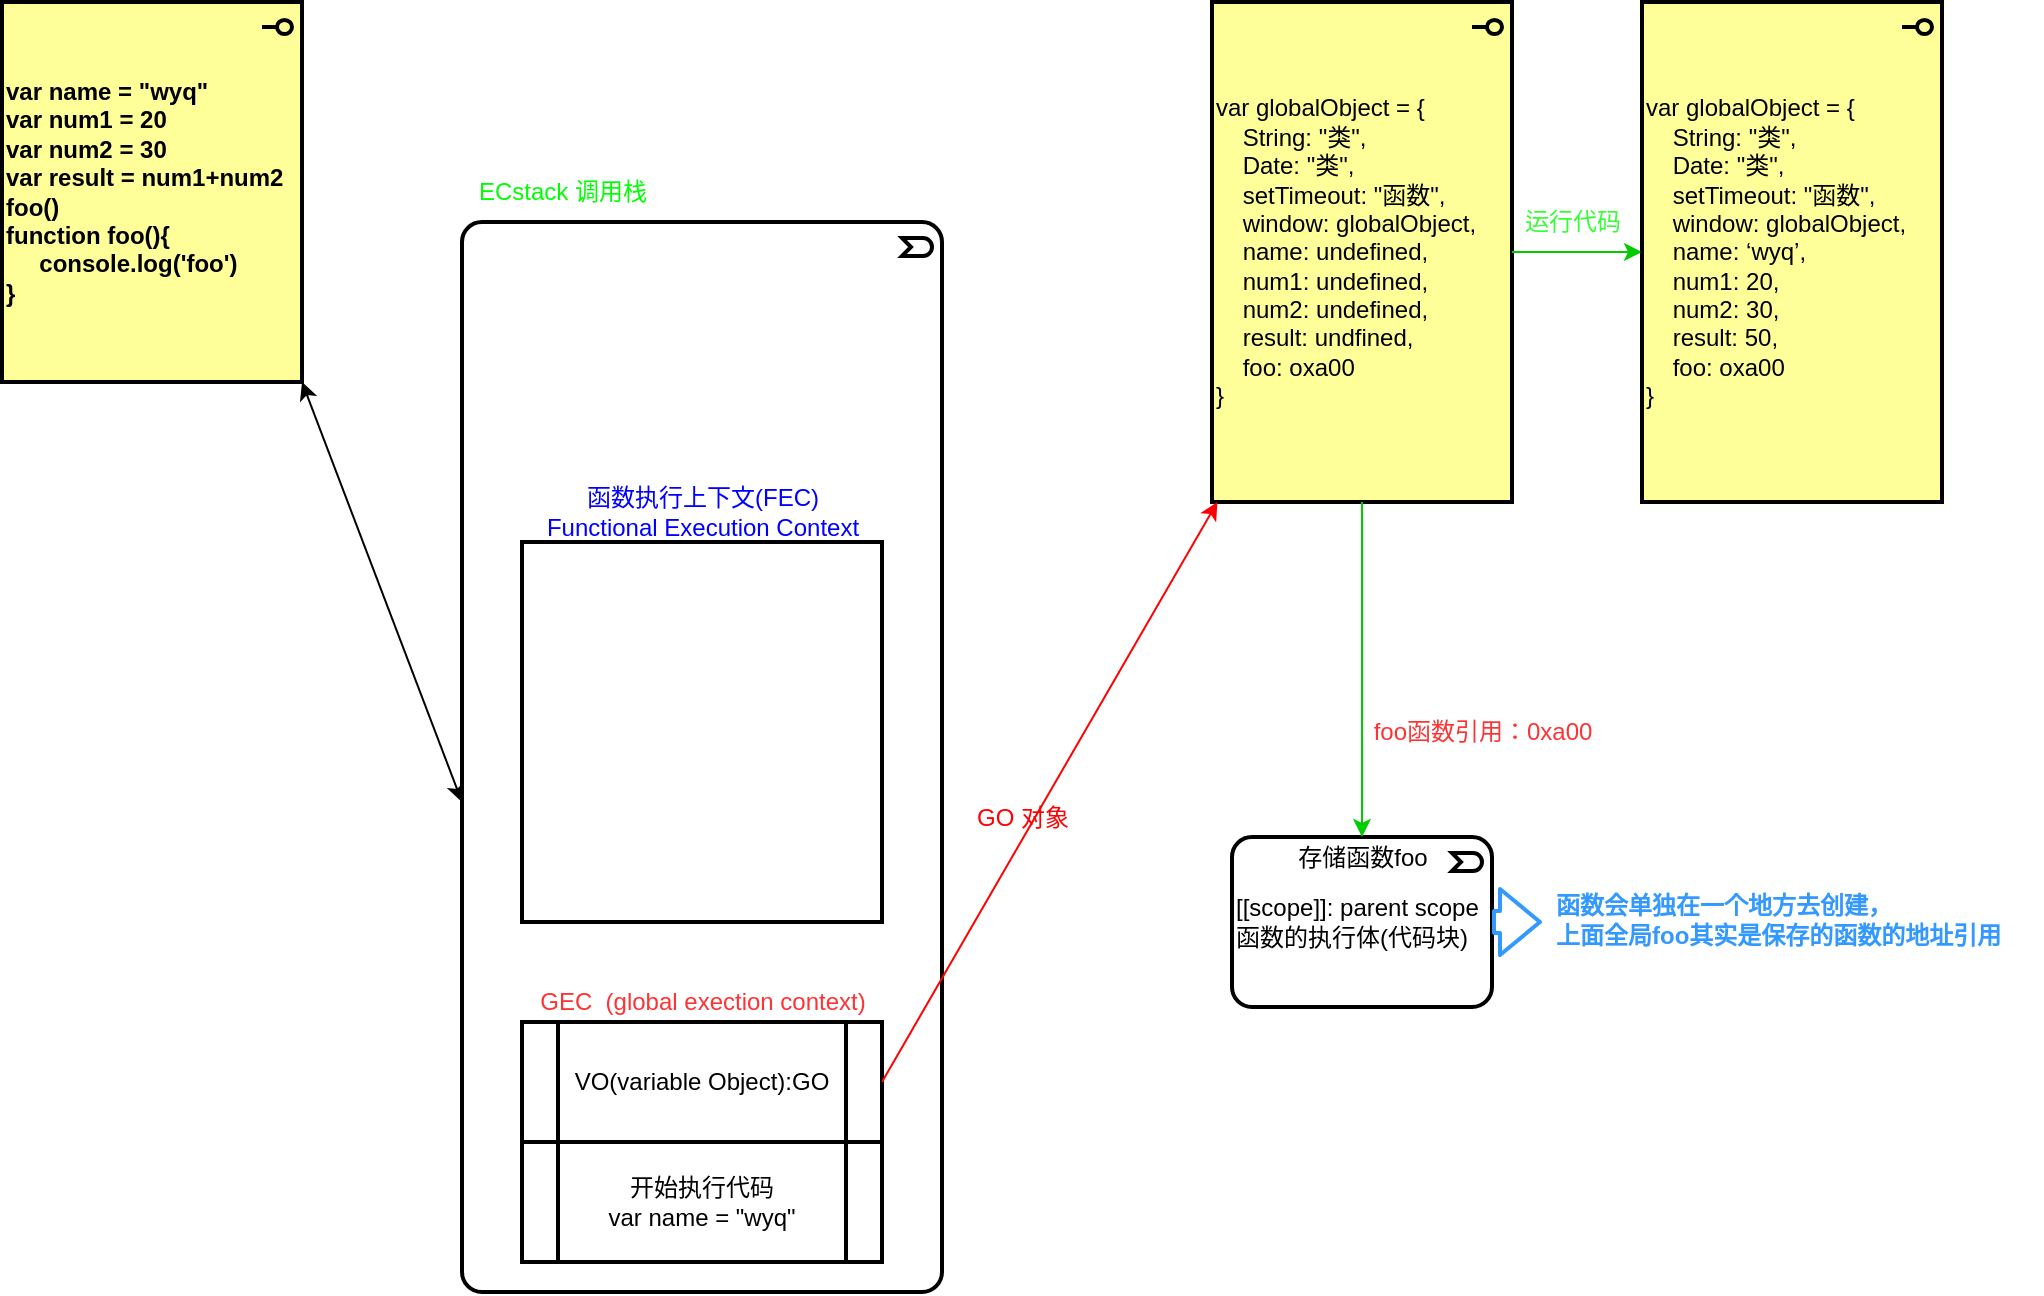 <mxfile>
    <diagram id="SLLLjJi9UvH2CaD998XD" name="第 1 页">
        <mxGraphModel dx="1370" dy="1160" grid="1" gridSize="10" guides="1" tooltips="1" connect="1" arrows="1" fold="1" page="0" pageScale="1" pageWidth="827" pageHeight="1169" math="0" shadow="0">
            <root>
                <mxCell id="0"/>
                <mxCell id="1" parent="0"/>
                <mxCell id="12" value="&lt;b&gt;&lt;font color=&quot;#000000&quot;&gt;var name = &quot;wyq&quot;&lt;br&gt;var num1 = 20&lt;br&gt;var num2 = 30&lt;br&gt;var result = num1+num2&lt;br&gt;foo()&lt;br&gt;function foo(){&lt;br&gt;&amp;nbsp; &amp;nbsp; &amp;nbsp;console.log('foo')&lt;br&gt;}&lt;/font&gt;&lt;/b&gt;" style="html=1;outlineConnect=0;whiteSpace=wrap;fillColor=#ffff99;shape=mxgraph.archimate3.application;appType=interface;archiType=square;fontColor=#33FF33;align=left;strokeWidth=2;" vertex="1" parent="1">
                    <mxGeometry x="-310" y="-40" width="150" height="190" as="geometry"/>
                </mxCell>
                <mxCell id="13" value="" style="endArrow=classic;startArrow=classic;html=1;fontColor=#000000;entryX=1;entryY=1;entryDx=0;entryDy=0;entryPerimeter=0;" edge="1" parent="1" target="12">
                    <mxGeometry width="50" height="50" relative="1" as="geometry">
                        <mxPoint x="-80" y="360" as="sourcePoint"/>
                        <mxPoint x="180" y="350" as="targetPoint"/>
                    </mxGeometry>
                </mxCell>
                <mxCell id="16" value="" style="html=1;outlineConnect=0;whiteSpace=wrap;fillColor=#FFFFFF;shape=mxgraph.archimate3.application;appType=event;archiType=rounded;fontColor=#000000;strokeColor=#000000;strokeWidth=2;" vertex="1" parent="1">
                    <mxGeometry x="-80" y="70" width="240" height="535" as="geometry"/>
                </mxCell>
                <mxCell id="18" value="&lt;font color=&quot;#000000&quot;&gt;开始执行代码&lt;br&gt;var name = &quot;wyq&quot;&lt;br&gt;&lt;/font&gt;" style="shape=process;whiteSpace=wrap;html=1;backgroundOutline=1;fillColor=#FFFFFF;strokeColor=#000000;strokeWidth=2;" vertex="1" parent="1">
                    <mxGeometry x="-50" y="530" width="180" height="60" as="geometry"/>
                </mxCell>
                <mxCell id="20" value="&lt;font color=&quot;#000000&quot;&gt;VO(variable Object):GO&lt;/font&gt;" style="shape=process;whiteSpace=wrap;html=1;backgroundOutline=1;fillColor=#FFFFFF;strokeColor=#000000;strokeWidth=2;" vertex="1" parent="1">
                    <mxGeometry x="-50" y="470" width="180" height="60" as="geometry"/>
                </mxCell>
                <mxCell id="22" value="&lt;font color=&quot;#000000&quot;&gt;var globalObject = {&lt;br&gt;&amp;nbsp; &amp;nbsp; String: &quot;类&quot;,&lt;br&gt;&amp;nbsp; &amp;nbsp; Date: &quot;类&quot;,&lt;br&gt;&amp;nbsp; &amp;nbsp; setTimeout: &quot;函数&quot;,&lt;br&gt;&amp;nbsp; &amp;nbsp; window: globalObject,&lt;br&gt;&amp;nbsp; &amp;nbsp; name: undefined,&lt;br&gt;&amp;nbsp; &amp;nbsp; num1: undefined,&lt;br&gt;&amp;nbsp; &amp;nbsp; num2: undefined,&lt;br&gt;&amp;nbsp; &amp;nbsp; result: undfined,&lt;br&gt;&amp;nbsp; &amp;nbsp; foo: oxa00&lt;br&gt;}&lt;/font&gt;" style="html=1;outlineConnect=0;whiteSpace=wrap;fillColor=#ffff99;shape=mxgraph.archimate3.application;appType=interface;archiType=square;fontColor=#33FF33;align=left;strokeWidth=2;" vertex="1" parent="1">
                    <mxGeometry x="295" y="-40" width="150" height="250" as="geometry"/>
                </mxCell>
                <mxCell id="23" value="" style="endArrow=classic;html=1;fontColor=#000000;exitX=1;exitY=0.5;exitDx=0;exitDy=0;strokeColor=#FF0000;" edge="1" parent="1" source="20" target="22">
                    <mxGeometry width="50" height="50" relative="1" as="geometry">
                        <mxPoint x="60" y="400" as="sourcePoint"/>
                        <mxPoint x="110" y="350" as="targetPoint"/>
                    </mxGeometry>
                </mxCell>
                <mxCell id="24" value="&lt;font color=&quot;#ff0000&quot;&gt;GO 对象&lt;/font&gt;" style="text;html=1;align=center;verticalAlign=middle;resizable=0;points=[];autosize=1;strokeColor=none;fillColor=none;fontColor=#000000;" vertex="1" parent="1">
                    <mxGeometry x="170" y="357.5" width="60" height="20" as="geometry"/>
                </mxCell>
                <mxCell id="25" value="&lt;font color=&quot;#ff3333&quot;&gt;GEC&amp;nbsp; (global exection context&lt;span&gt;)&lt;/span&gt;&lt;/font&gt;" style="text;html=1;align=center;verticalAlign=middle;resizable=0;points=[];autosize=1;strokeColor=none;fillColor=none;fontColor=#FF0000;" vertex="1" parent="1">
                    <mxGeometry x="-50" y="450" width="180" height="20" as="geometry"/>
                </mxCell>
                <mxCell id="29" value="&lt;font color=&quot;#00ff00&quot;&gt;ECstack 调用栈&lt;/font&gt;" style="text;html=1;align=center;verticalAlign=middle;resizable=0;points=[];autosize=1;strokeColor=none;fillColor=none;fontColor=#000000;" vertex="1" parent="1">
                    <mxGeometry x="-80" y="45" width="100" height="20" as="geometry"/>
                </mxCell>
                <mxCell id="30" value="[[scope]]: parent scope&lt;br&gt;函数的执行体(代码块)" style="html=1;outlineConnect=0;whiteSpace=wrap;fillColor=#FFFFFF;shape=mxgraph.archimate3.application;appType=event;archiType=rounded;fontColor=#000000;strokeColor=#000000;align=left;strokeWidth=2;" vertex="1" parent="1">
                    <mxGeometry x="305" y="377.5" width="130" height="85" as="geometry"/>
                </mxCell>
                <mxCell id="31" value="&lt;font color=&quot;#000000&quot;&gt;存储函数foo&lt;/font&gt;" style="text;html=1;align=center;verticalAlign=middle;resizable=0;points=[];autosize=1;strokeColor=none;fillColor=none;fontColor=#00FF00;" vertex="1" parent="1">
                    <mxGeometry x="330" y="377.5" width="80" height="20" as="geometry"/>
                </mxCell>
                <mxCell id="32" value="" style="endArrow=classic;html=1;fontColor=#33FF33;strokeColor=#00CC00;entryX=0.5;entryY=0;entryDx=0;entryDy=0;entryPerimeter=0;startArrow=none;" edge="1" parent="1" target="30">
                    <mxGeometry width="50" height="50" relative="1" as="geometry">
                        <mxPoint x="370" y="357.5" as="sourcePoint"/>
                        <mxPoint x="485" y="480" as="targetPoint"/>
                    </mxGeometry>
                </mxCell>
                <mxCell id="34" value="" style="endArrow=classic;html=1;fontColor=#000000;strokeColor=#00CC00;exitX=1;exitY=0.5;exitDx=0;exitDy=0;exitPerimeter=0;entryX=0;entryY=0.5;entryDx=0;entryDy=0;entryPerimeter=0;" edge="1" parent="1" source="22" target="35">
                    <mxGeometry width="50" height="50" relative="1" as="geometry">
                        <mxPoint x="190" y="310" as="sourcePoint"/>
                        <mxPoint x="470" y="135" as="targetPoint"/>
                    </mxGeometry>
                </mxCell>
                <mxCell id="35" value="&lt;font color=&quot;#000000&quot;&gt;var globalObject = {&lt;br&gt;&amp;nbsp; &amp;nbsp; String: &quot;类&quot;,&lt;br&gt;&amp;nbsp; &amp;nbsp; Date: &quot;类&quot;,&lt;br&gt;&amp;nbsp; &amp;nbsp; setTimeout: &quot;函数&quot;,&lt;br&gt;&amp;nbsp; &amp;nbsp; window: globalObject,&lt;br&gt;&amp;nbsp; &amp;nbsp; name: ‘wyq’,&lt;br&gt;&amp;nbsp; &amp;nbsp; num1: 20,&lt;br&gt;&amp;nbsp; &amp;nbsp; num2: 30,&lt;br&gt;&amp;nbsp; &amp;nbsp; result: 50,&lt;br&gt;&amp;nbsp; &amp;nbsp; foo: oxa00&lt;br&gt;}&lt;/font&gt;" style="html=1;outlineConnect=0;whiteSpace=wrap;fillColor=#ffff99;shape=mxgraph.archimate3.application;appType=interface;archiType=square;fontColor=#33FF33;align=left;strokeWidth=2;" vertex="1" parent="1">
                    <mxGeometry x="510" y="-40" width="150" height="250" as="geometry"/>
                </mxCell>
                <mxCell id="36" value="&lt;font color=&quot;#33ff33&quot;&gt;运行代码&lt;/font&gt;" style="text;html=1;align=center;verticalAlign=middle;resizable=0;points=[];autosize=1;strokeColor=none;fillColor=none;fontColor=#000000;" vertex="1" parent="1">
                    <mxGeometry x="445" y="60" width="60" height="20" as="geometry"/>
                </mxCell>
                <mxCell id="38" value="" style="rounded=0;whiteSpace=wrap;html=1;labelBackgroundColor=#FFFFFF;fontColor=#33FF33;strokeColor=#000000;strokeWidth=2;fillColor=#FFFFFF;" vertex="1" parent="1">
                    <mxGeometry x="-50" y="230" width="180" height="190" as="geometry"/>
                </mxCell>
                <mxCell id="39" value="" style="endArrow=none;html=1;fontColor=#33FF33;strokeColor=#00CC00;" edge="1" parent="1" source="22">
                    <mxGeometry width="50" height="50" relative="1" as="geometry">
                        <mxPoint x="370" y="210.0" as="sourcePoint"/>
                        <mxPoint x="370" y="360" as="targetPoint"/>
                    </mxGeometry>
                </mxCell>
                <mxCell id="40" value="" style="shape=flexArrow;endArrow=classic;html=1;fontColor=#33FF33;strokeColor=#3399FF;exitX=1;exitY=0.5;exitDx=0;exitDy=0;exitPerimeter=0;strokeWidth=2;" edge="1" parent="1" source="30" target="41">
                    <mxGeometry width="50" height="50" relative="1" as="geometry">
                        <mxPoint x="200" y="360" as="sourcePoint"/>
                        <mxPoint x="450" y="420" as="targetPoint"/>
                    </mxGeometry>
                </mxCell>
                <mxCell id="41" value="函数会单独在一个地方去创建，&lt;br&gt;上面全局foo其实是保存的函数的地址引用" style="text;html=1;align=left;verticalAlign=middle;resizable=0;points=[];autosize=1;strokeColor=none;fillColor=none;fontColor=#3399FF;strokeWidth=2;fontStyle=1;spacing=7;spacingBottom=3;" vertex="1" parent="1">
                    <mxGeometry x="460" y="395" width="250" height="50" as="geometry"/>
                </mxCell>
                <mxCell id="44" value="&lt;font color=&quot;#0000ff&quot;&gt;函数执行上下文(FEC)&lt;br&gt;Functional Execution Context&lt;/font&gt;" style="text;html=1;align=center;verticalAlign=middle;resizable=0;points=[];autosize=1;strokeColor=none;fillColor=none;fontColor=#3399FF;" vertex="1" parent="1">
                    <mxGeometry x="-45" y="200" width="170" height="30" as="geometry"/>
                </mxCell>
                <mxCell id="45" value="&lt;font color=&quot;#ff3333&quot;&gt;foo函数引用：0xa00&lt;/font&gt;" style="text;html=1;align=center;verticalAlign=middle;resizable=0;points=[];autosize=1;strokeColor=none;fillColor=none;fontColor=#33FF33;" vertex="1" parent="1">
                    <mxGeometry x="370" y="315" width="120" height="20" as="geometry"/>
                </mxCell>
            </root>
        </mxGraphModel>
    </diagram>
</mxfile>